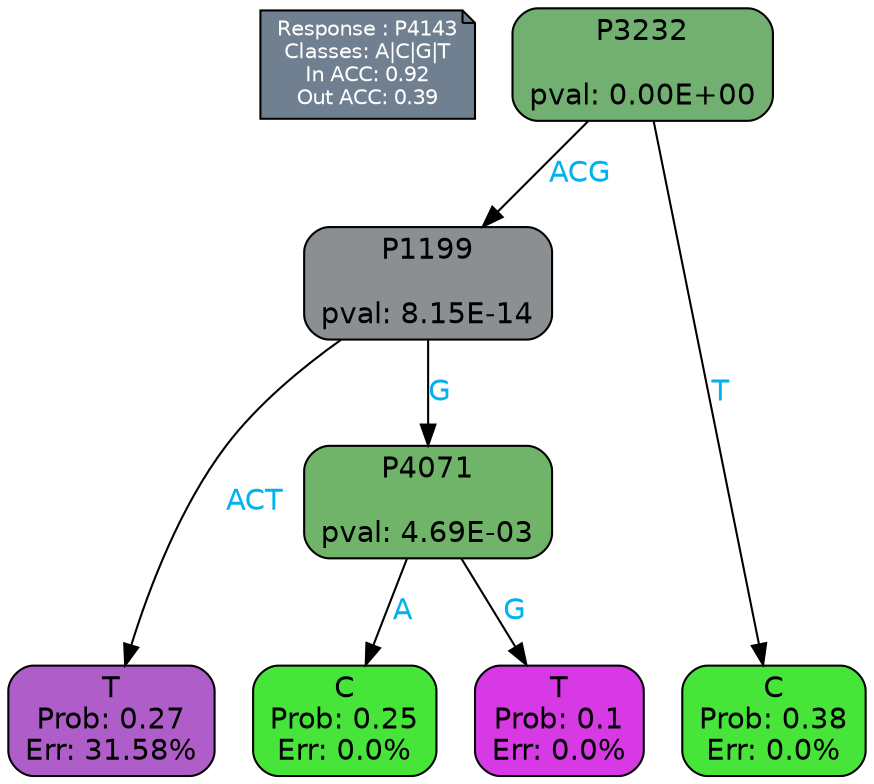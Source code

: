 digraph Tree {
node [shape=box, style="filled, rounded", color="black", fontname=helvetica] ;
graph [ranksep=equally, splines=polylines, bgcolor=transparent, dpi=600] ;
edge [fontname=helvetica] ;
LEGEND [label="Response : P4143
Classes: A|C|G|T
In ACC: 0.92
Out ACC: 0.39
",shape=note,align=left,style=filled,fillcolor="slategray",fontcolor="white",fontsize=10];1 [label="P3232

pval: 0.00E+00", fillcolor="#71b070"] ;
2 [label="P1199

pval: 8.15E-14", fillcolor="#8b8f92"] ;
3 [label="T
Prob: 0.27
Err: 31.58%", fillcolor="#af5ec9"] ;
4 [label="P4071

pval: 4.69E-03", fillcolor="#6fb469"] ;
5 [label="C
Prob: 0.25
Err: 0.0%", fillcolor="#47e539"] ;
6 [label="T
Prob: 0.1
Err: 0.0%", fillcolor="#d739e5"] ;
7 [label="C
Prob: 0.38
Err: 0.0%", fillcolor="#47e539"] ;
1 -> 2 [label="ACG",fontcolor=deepskyblue2] ;
1 -> 7 [label="T",fontcolor=deepskyblue2] ;
2 -> 3 [label="ACT",fontcolor=deepskyblue2] ;
2 -> 4 [label="G",fontcolor=deepskyblue2] ;
4 -> 5 [label="A",fontcolor=deepskyblue2] ;
4 -> 6 [label="G",fontcolor=deepskyblue2] ;
{rank = same; 3;5;6;7;}{rank = same; LEGEND;1;}}